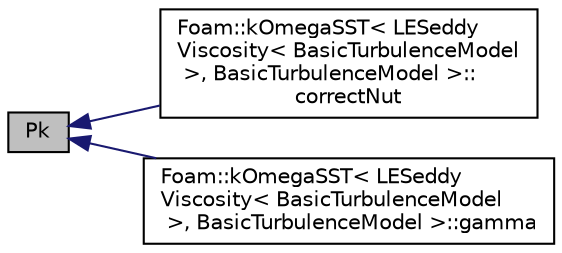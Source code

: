 digraph "Pk"
{
  bgcolor="transparent";
  edge [fontname="Helvetica",fontsize="10",labelfontname="Helvetica",labelfontsize="10"];
  node [fontname="Helvetica",fontsize="10",shape=record];
  rankdir="LR";
  Node40 [label="Pk",height=0.2,width=0.4,color="black", fillcolor="grey75", style="filled", fontcolor="black"];
  Node40 -> Node41 [dir="back",color="midnightblue",fontsize="10",style="solid",fontname="Helvetica"];
  Node41 [label="Foam::kOmegaSST\< LESeddy\lViscosity\< BasicTurbulenceModel\l \>, BasicTurbulenceModel \>::\lcorrectNut",height=0.2,width=0.4,color="black",URL="$a32117.html#aaffe89433f18f1ee4137486e19219448"];
  Node40 -> Node42 [dir="back",color="midnightblue",fontsize="10",style="solid",fontname="Helvetica"];
  Node42 [label="Foam::kOmegaSST\< LESeddy\lViscosity\< BasicTurbulenceModel\l \>, BasicTurbulenceModel \>::gamma",height=0.2,width=0.4,color="black",URL="$a32117.html#a1a2499a88cd4108564c13f7623765df7"];
}
